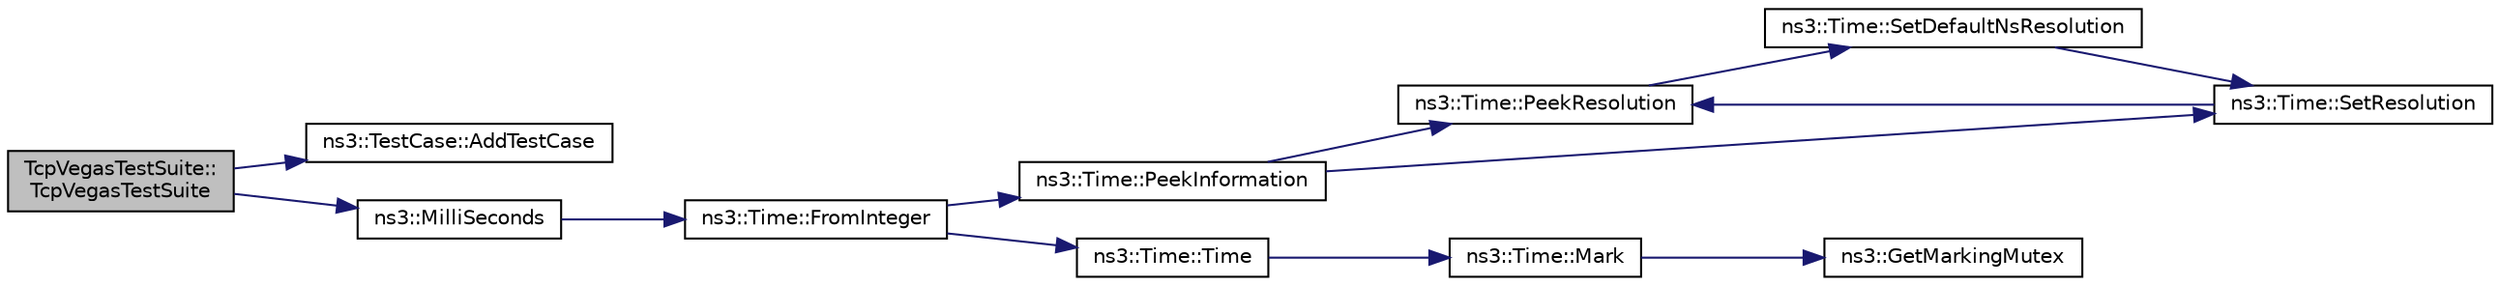 digraph "TcpVegasTestSuite::TcpVegasTestSuite"
{
  edge [fontname="Helvetica",fontsize="10",labelfontname="Helvetica",labelfontsize="10"];
  node [fontname="Helvetica",fontsize="10",shape=record];
  rankdir="LR";
  Node1 [label="TcpVegasTestSuite::\lTcpVegasTestSuite",height=0.2,width=0.4,color="black", fillcolor="grey75", style="filled", fontcolor="black"];
  Node1 -> Node2 [color="midnightblue",fontsize="10",style="solid"];
  Node2 [label="ns3::TestCase::AddTestCase",height=0.2,width=0.4,color="black", fillcolor="white", style="filled",URL="$dd/d88/classns3_1_1TestCase.html#a3718088e3eefd5d6454569d2e0ddd835",tooltip="Add an individual child TestCase to this test suite. "];
  Node1 -> Node3 [color="midnightblue",fontsize="10",style="solid"];
  Node3 [label="ns3::MilliSeconds",height=0.2,width=0.4,color="black", fillcolor="white", style="filled",URL="$d1/dec/group__timecivil.html#gaf26127cf4571146b83a92ee18679c7a9"];
  Node3 -> Node4 [color="midnightblue",fontsize="10",style="solid"];
  Node4 [label="ns3::Time::FromInteger",height=0.2,width=0.4,color="black", fillcolor="white", style="filled",URL="$dc/d04/classns3_1_1Time.html#a3e742c67b2764e75ff95f9b754d43fe9"];
  Node4 -> Node5 [color="midnightblue",fontsize="10",style="solid"];
  Node5 [label="ns3::Time::PeekInformation",height=0.2,width=0.4,color="black", fillcolor="white", style="filled",URL="$dc/d04/classns3_1_1Time.html#a0b023c55c20582aa7c1781aacf128034"];
  Node5 -> Node6 [color="midnightblue",fontsize="10",style="solid"];
  Node6 [label="ns3::Time::PeekResolution",height=0.2,width=0.4,color="black", fillcolor="white", style="filled",URL="$dc/d04/classns3_1_1Time.html#a963e53522278fcbdf1ab9f7adbd0f5d6"];
  Node6 -> Node7 [color="midnightblue",fontsize="10",style="solid"];
  Node7 [label="ns3::Time::SetDefaultNsResolution",height=0.2,width=0.4,color="black", fillcolor="white", style="filled",URL="$dc/d04/classns3_1_1Time.html#a6a872e62f71dfa817fef2c549473d980"];
  Node7 -> Node8 [color="midnightblue",fontsize="10",style="solid"];
  Node8 [label="ns3::Time::SetResolution",height=0.2,width=0.4,color="black", fillcolor="white", style="filled",URL="$dc/d04/classns3_1_1Time.html#ac89165ba7715b66017a49c718f4aef09"];
  Node8 -> Node6 [color="midnightblue",fontsize="10",style="solid"];
  Node5 -> Node8 [color="midnightblue",fontsize="10",style="solid"];
  Node4 -> Node9 [color="midnightblue",fontsize="10",style="solid"];
  Node9 [label="ns3::Time::Time",height=0.2,width=0.4,color="black", fillcolor="white", style="filled",URL="$dc/d04/classns3_1_1Time.html#a8a39dc1b8cbbd7fe6d940e492d1b925e"];
  Node9 -> Node10 [color="midnightblue",fontsize="10",style="solid"];
  Node10 [label="ns3::Time::Mark",height=0.2,width=0.4,color="black", fillcolor="white", style="filled",URL="$dc/d04/classns3_1_1Time.html#aa7eef2a1119c1c4855d99f1e83d44c54"];
  Node10 -> Node11 [color="midnightblue",fontsize="10",style="solid"];
  Node11 [label="ns3::GetMarkingMutex",height=0.2,width=0.4,color="black", fillcolor="white", style="filled",URL="$d7/d2e/namespacens3.html#ac4356aa982bd2ddb0f7ebbf94539919d"];
}
